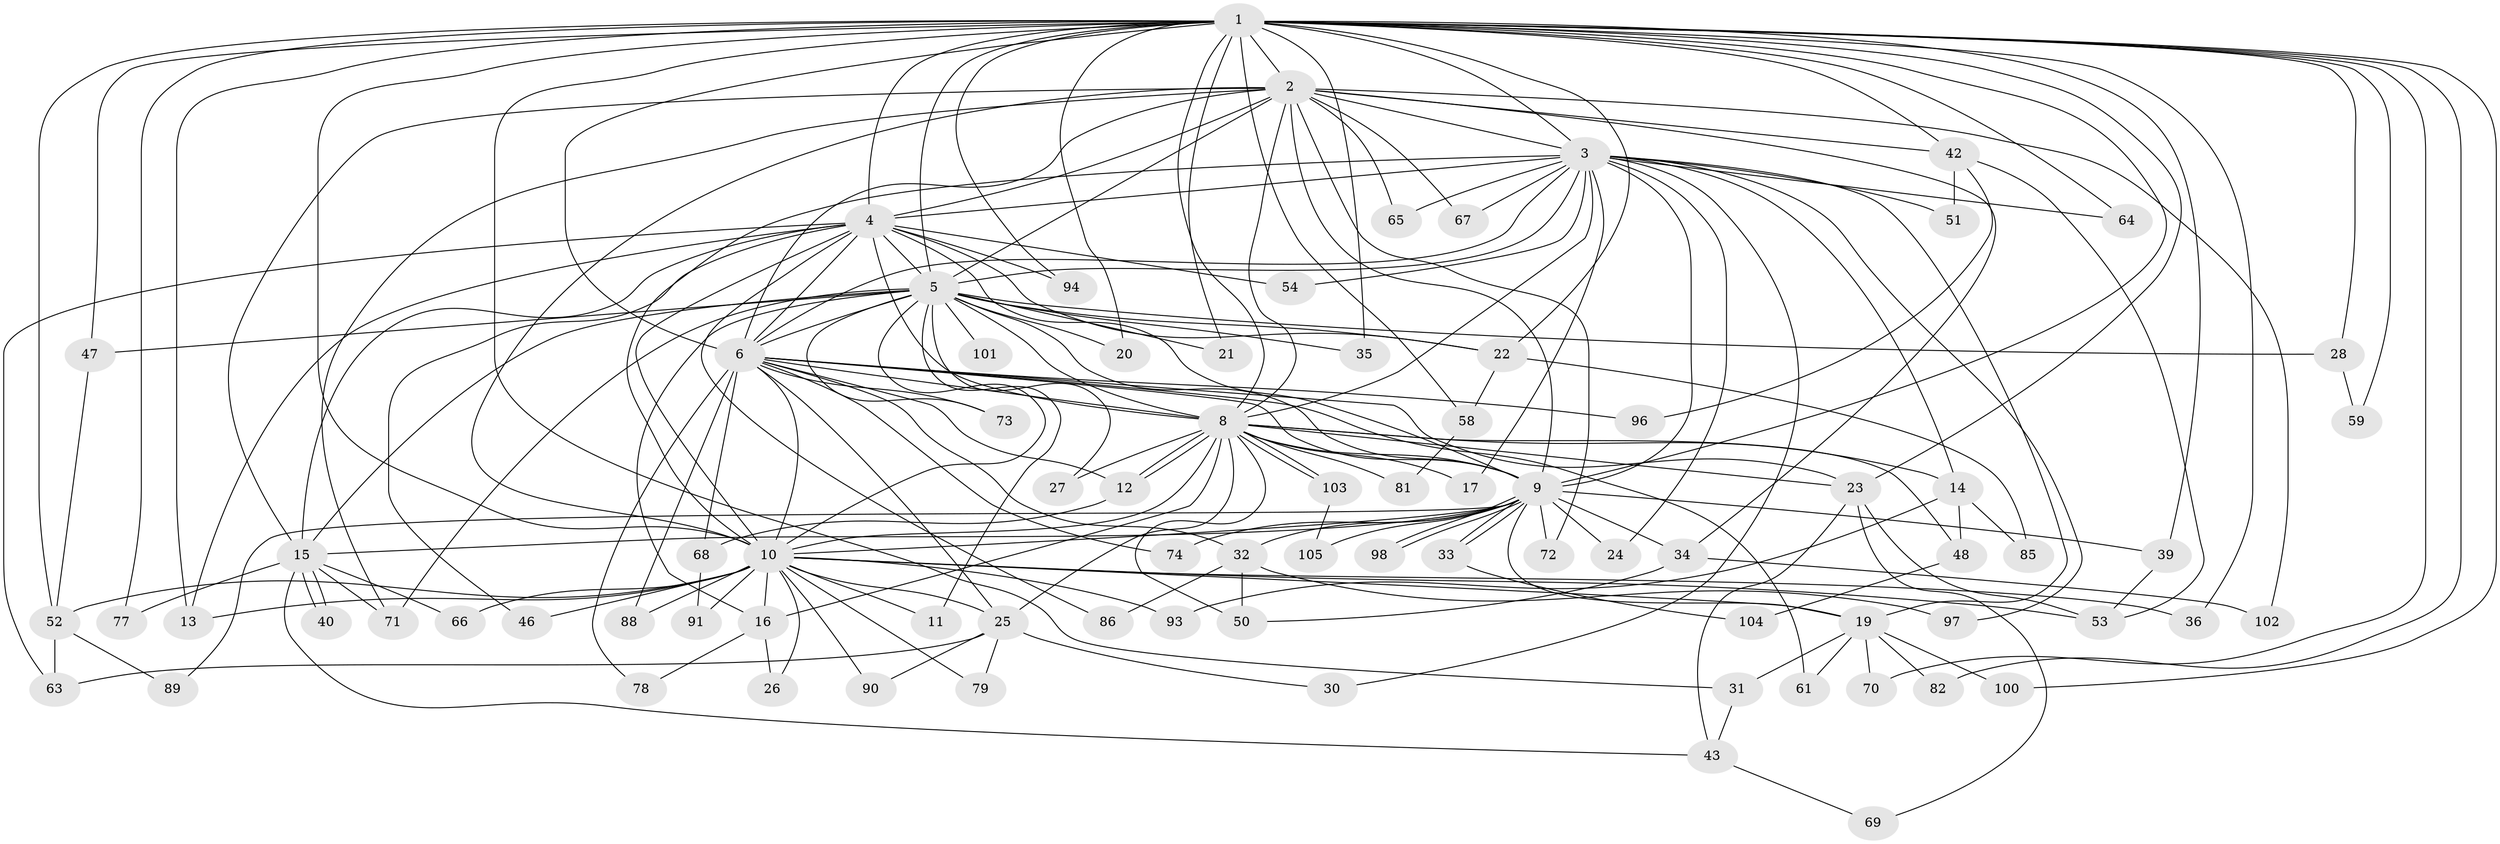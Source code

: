 // original degree distribution, {17: 0.02857142857142857, 21: 0.01904761904761905, 22: 0.009523809523809525, 24: 0.009523809523809525, 23: 0.01904761904761905, 25: 0.009523809523809525, 2: 0.5904761904761905, 4: 0.06666666666666667, 3: 0.1523809523809524, 5: 0.047619047619047616, 8: 0.01904761904761905, 6: 0.01904761904761905, 7: 0.009523809523809525}
// Generated by graph-tools (version 1.1) at 2025/11/02/27/25 16:11:08]
// undirected, 82 vertices, 197 edges
graph export_dot {
graph [start="1"]
  node [color=gray90,style=filled];
  1 [super="+7"];
  2 [super="+76"];
  3 [super="+18"];
  4 [super="+44"];
  5 [super="+60"];
  6 [super="+62"];
  8 [super="+45"];
  9 [super="+38"];
  10 [super="+41"];
  11;
  12 [super="+56"];
  13 [super="+37"];
  14;
  15 [super="+29"];
  16;
  17;
  19 [super="+84"];
  20;
  21;
  22;
  23 [super="+55"];
  24;
  25;
  26;
  27;
  28;
  30;
  31;
  32 [super="+92"];
  33;
  34;
  35;
  36;
  39 [super="+99"];
  40;
  42 [super="+95"];
  43 [super="+49"];
  46;
  47;
  48;
  50 [super="+75"];
  51;
  52 [super="+57"];
  53;
  54;
  58 [super="+80"];
  59;
  61;
  63 [super="+87"];
  64;
  65;
  66;
  67;
  68;
  69;
  70;
  71 [super="+83"];
  72;
  73;
  74;
  77;
  78;
  79;
  81;
  82;
  85;
  86;
  88;
  89;
  90;
  91;
  93;
  94;
  96;
  97;
  98;
  100;
  101;
  102;
  103;
  104;
  105;
  1 -- 2 [weight=2];
  1 -- 3 [weight=2];
  1 -- 4 [weight=2];
  1 -- 5 [weight=2];
  1 -- 6 [weight=2];
  1 -- 8 [weight=3];
  1 -- 9 [weight=2];
  1 -- 10 [weight=2];
  1 -- 20;
  1 -- 39;
  1 -- 70;
  1 -- 77;
  1 -- 94;
  1 -- 100;
  1 -- 64;
  1 -- 13;
  1 -- 82;
  1 -- 21;
  1 -- 22;
  1 -- 28;
  1 -- 31;
  1 -- 35;
  1 -- 36;
  1 -- 42;
  1 -- 47;
  1 -- 58 [weight=2];
  1 -- 59;
  1 -- 52;
  1 -- 23;
  2 -- 3;
  2 -- 4;
  2 -- 5;
  2 -- 6;
  2 -- 8;
  2 -- 9;
  2 -- 10;
  2 -- 34;
  2 -- 42;
  2 -- 65;
  2 -- 67;
  2 -- 72;
  2 -- 102;
  2 -- 15;
  2 -- 71;
  3 -- 4 [weight=2];
  3 -- 5;
  3 -- 6;
  3 -- 8;
  3 -- 9;
  3 -- 10;
  3 -- 14;
  3 -- 17;
  3 -- 19;
  3 -- 24;
  3 -- 30;
  3 -- 51;
  3 -- 54;
  3 -- 64;
  3 -- 65;
  3 -- 67;
  3 -- 97;
  4 -- 5;
  4 -- 6 [weight=2];
  4 -- 8;
  4 -- 9;
  4 -- 10;
  4 -- 46;
  4 -- 54;
  4 -- 86;
  4 -- 15;
  4 -- 94;
  4 -- 22;
  4 -- 63;
  4 -- 13;
  5 -- 6;
  5 -- 8;
  5 -- 9;
  5 -- 10;
  5 -- 11;
  5 -- 15;
  5 -- 20;
  5 -- 21;
  5 -- 22;
  5 -- 27;
  5 -- 28;
  5 -- 35;
  5 -- 47;
  5 -- 73;
  5 -- 101 [weight=2];
  5 -- 16;
  5 -- 71;
  6 -- 8;
  6 -- 9;
  6 -- 10;
  6 -- 23;
  6 -- 25;
  6 -- 32 [weight=2];
  6 -- 61;
  6 -- 68;
  6 -- 73;
  6 -- 74;
  6 -- 78;
  6 -- 88;
  6 -- 96;
  6 -- 12;
  8 -- 9;
  8 -- 10;
  8 -- 12;
  8 -- 12;
  8 -- 14;
  8 -- 16;
  8 -- 17;
  8 -- 23;
  8 -- 25;
  8 -- 27;
  8 -- 48;
  8 -- 50;
  8 -- 81;
  8 -- 103;
  8 -- 103;
  9 -- 10 [weight=2];
  9 -- 15;
  9 -- 19;
  9 -- 24;
  9 -- 32;
  9 -- 33;
  9 -- 33;
  9 -- 34;
  9 -- 39;
  9 -- 72;
  9 -- 89;
  9 -- 98;
  9 -- 98;
  9 -- 105;
  9 -- 74;
  10 -- 11;
  10 -- 13;
  10 -- 16;
  10 -- 26;
  10 -- 36;
  10 -- 46;
  10 -- 52;
  10 -- 53;
  10 -- 66;
  10 -- 79;
  10 -- 90;
  10 -- 91;
  10 -- 93;
  10 -- 88;
  10 -- 25;
  10 -- 19;
  12 -- 68;
  14 -- 48;
  14 -- 85;
  14 -- 93;
  15 -- 40;
  15 -- 40;
  15 -- 66;
  15 -- 77;
  15 -- 43;
  15 -- 71;
  16 -- 26;
  16 -- 78;
  19 -- 31;
  19 -- 61;
  19 -- 70;
  19 -- 82;
  19 -- 100;
  22 -- 58;
  22 -- 85;
  23 -- 53;
  23 -- 69;
  23 -- 43;
  25 -- 30;
  25 -- 79;
  25 -- 90;
  25 -- 63;
  28 -- 59;
  31 -- 43;
  32 -- 86;
  32 -- 97;
  32 -- 50;
  33 -- 104;
  34 -- 50;
  34 -- 102;
  39 -- 53;
  42 -- 51;
  42 -- 96;
  42 -- 53;
  43 -- 69;
  47 -- 52;
  48 -- 104;
  52 -- 63;
  52 -- 89;
  58 -- 81;
  68 -- 91;
  103 -- 105;
}
